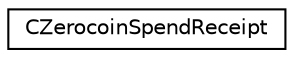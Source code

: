 digraph "Graphical Class Hierarchy"
{
 // LATEX_PDF_SIZE
  edge [fontname="Helvetica",fontsize="10",labelfontname="Helvetica",labelfontsize="10"];
  node [fontname="Helvetica",fontsize="10",shape=record];
  rankdir="LR";
  Node0 [label="CZerocoinSpendReceipt",height=0.2,width=0.4,color="black", fillcolor="white", style="filled",URL="$class_c_zerocoin_spend_receipt.html",tooltip=" "];
}
